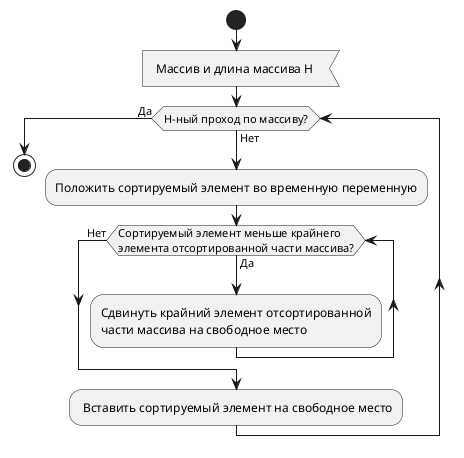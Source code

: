 @startuml
start
: Массив и длина массива Н  < 
while (Н-ный проход по массиву?) is (Нет)
   :Положить сортируемый элемент во временную переменную; 
   while (Сортируемый элемент меньше крайнего\nэлемента отсортированной части массива?) is (Да)
     :Сдвинуть крайний элемент отсортированной\nчасти массива на свободное место;
   endwhile (Нет)
	 : Вставить сортируемый элемент на свободное место;   
endwhile (Да)
stop
@enduml
